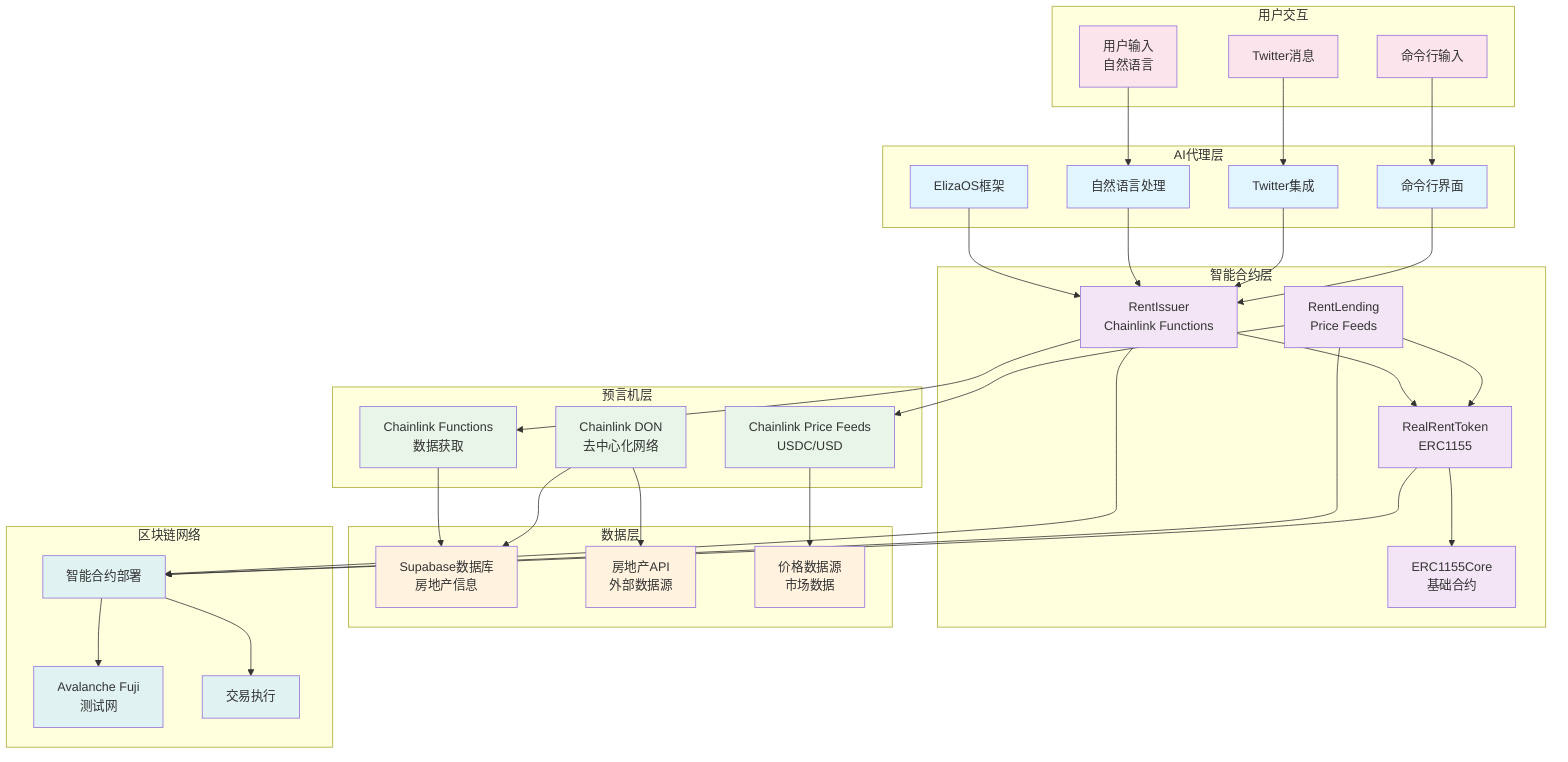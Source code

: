 graph TB
    subgraph "AI代理层"
        A1[ElizaOS框架]
        A2[自然语言处理]
        A3[Twitter集成]
        A4[命令行界面]
    end
    
    subgraph "智能合约层"
        B1[RentIssuer<br/>Chainlink Functions]
        B2[RentLending<br/>Price Feeds]
        B3[RealRentToken<br/>ERC1155]
        B4[ERC1155Core<br/>基础合约]
    end
    
    subgraph "预言机层"
        C1[Chainlink Functions<br/>数据获取]
        C2[Chainlink Price Feeds<br/>USDC/USD]
        C3[Chainlink DON<br/>去中心化网络]
    end
    
    subgraph "数据层"
        D1[Supabase数据库<br/>房地产信息]
        D2[房地产API<br/>外部数据源]
        D3[价格数据源<br/>市场数据]
    end
    
    subgraph "用户交互"
        E1[用户输入<br/>自然语言]
        E2[Twitter消息]
        E3[命令行输入]
    end
    
    subgraph "区块链网络"
        F1[Avalanche Fuji<br/>测试网]
        F2[智能合约部署]
        F3[交易执行]
    end
    
    %% 连接关系
    E1 --> A2
    E2 --> A3
    E3 --> A4
    
    A1 --> B1
    A2 --> B1
    A3 --> B1
    A4 --> B1
    
    B1 --> C1
    B2 --> C2
    B1 --> B3
    B2 --> B3
    B3 --> B4
    
    C1 --> D1
    C2 --> D3
    C3 --> D1
    C3 --> D2
    
    B1 --> F2
    B2 --> F2
    B3 --> F2
    F2 --> F1
    F2 --> F3
    
    %% 样式
    classDef aiLayer fill:#e1f5fe
    classDef contractLayer fill:#f3e5f5
    classDef oracleLayer fill:#e8f5e8
    classDef dataLayer fill:#fff3e0
    classDef userLayer fill:#fce4ec
    classDef blockchainLayer fill:#e0f2f1
    
    class A1,A2,A3,A4 aiLayer
    class B1,B2,B3,B4 contractLayer
    class C1,C2,C3 oracleLayer
    class D1,D2,D3 dataLayer
    class E1,E2,E3 userLayer
    class F1,F2,F3 blockchainLayer